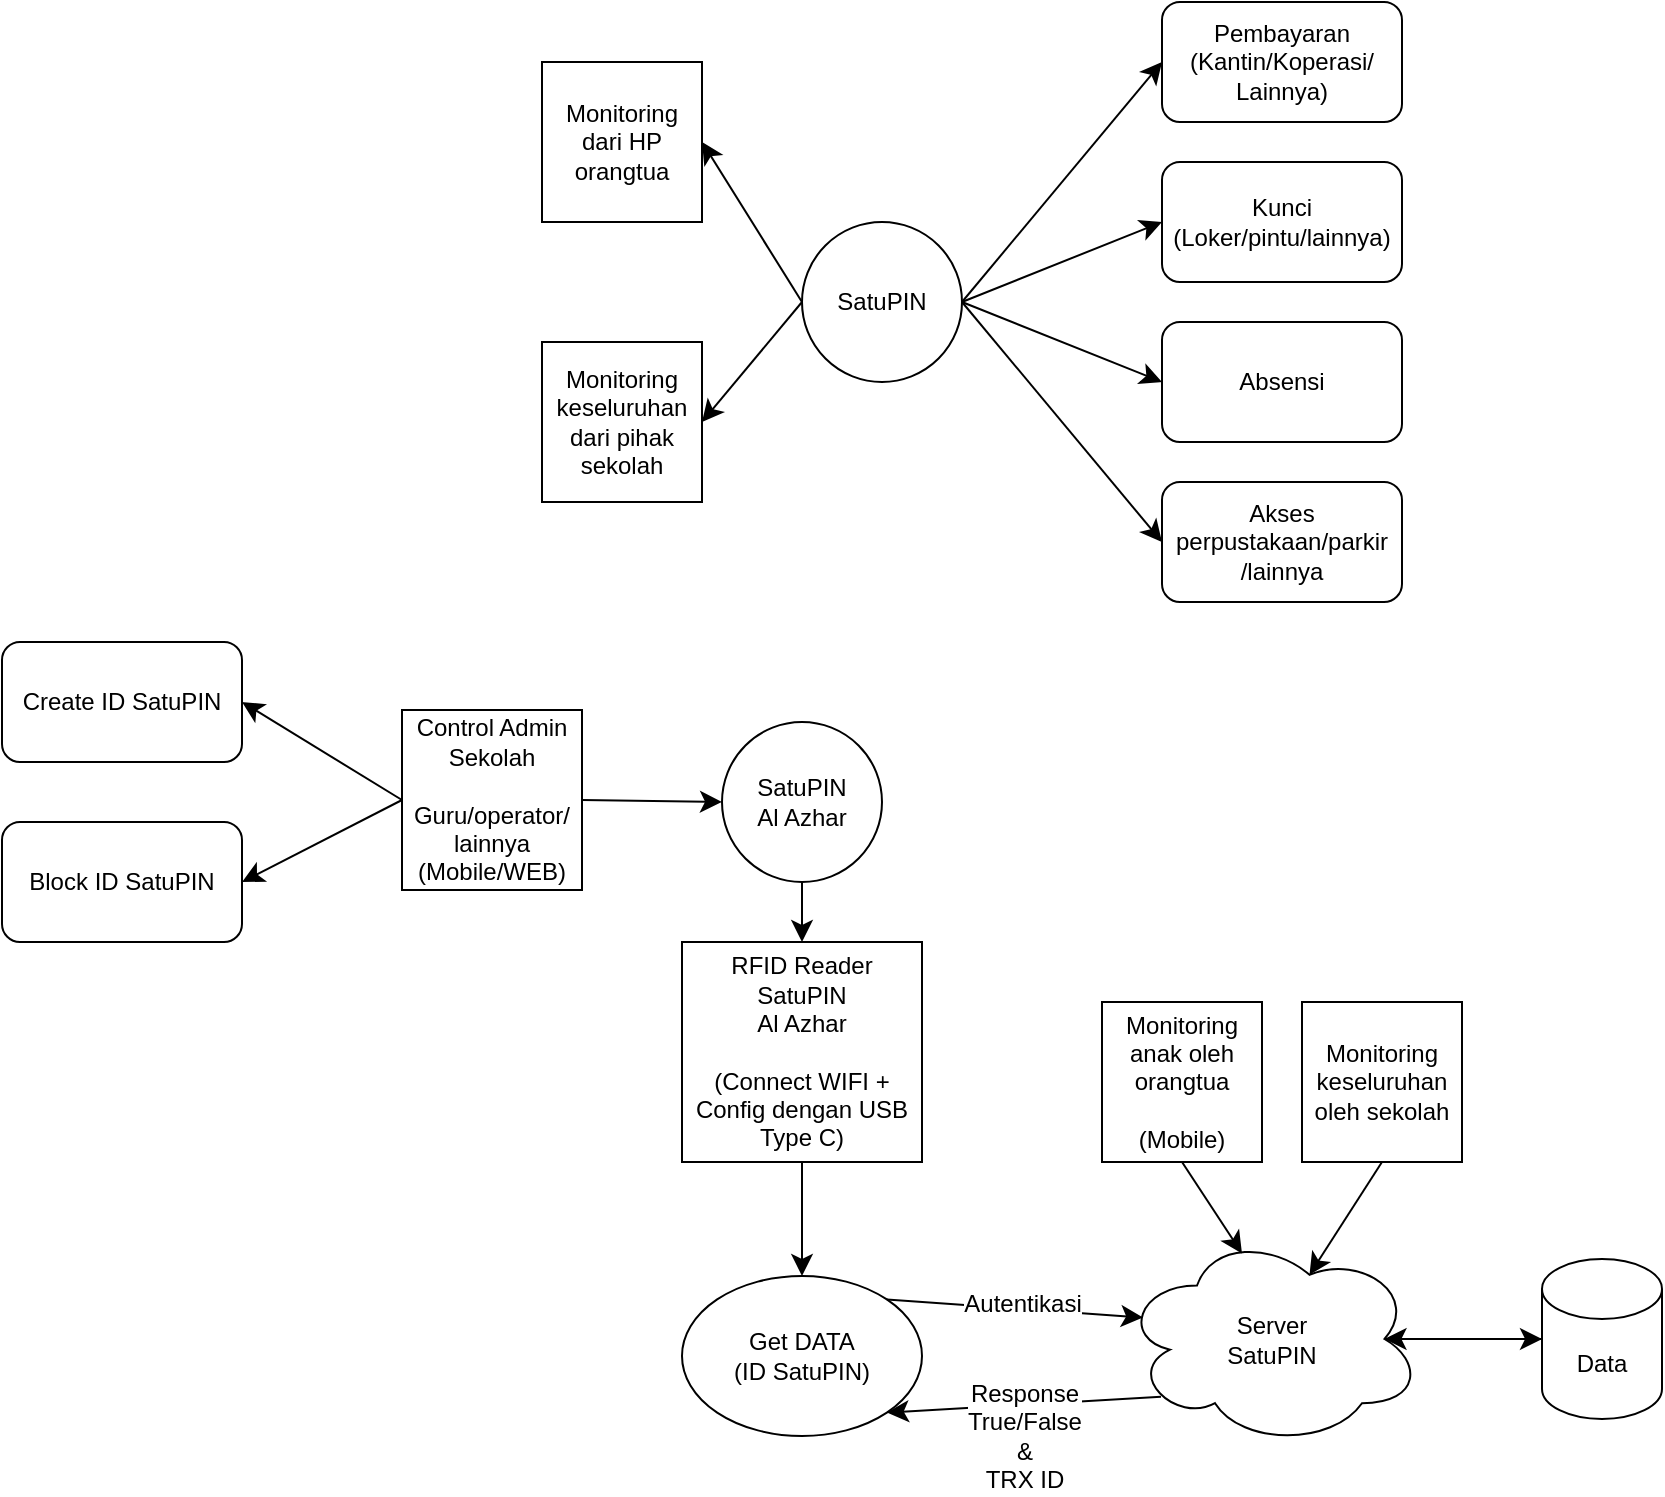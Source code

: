 <mxfile version="28.0.7" pages="2">
  <diagram name="SatuPIN" id="oTlvWvScuRhFRqyBNd7A">
    <mxGraphModel dx="1803" dy="662" grid="1" gridSize="10" guides="1" tooltips="1" connect="1" arrows="1" fold="1" page="1" pageScale="1" pageWidth="827" pageHeight="1169" math="0" shadow="0">
      <root>
        <mxCell id="0" />
        <mxCell id="1" parent="0" />
        <mxCell id="Gu200sleKO9E7fBtOPGz-29" style="edgeStyle=none;curved=1;rounded=0;orthogonalLoop=1;jettySize=auto;html=1;exitX=1;exitY=0.5;exitDx=0;exitDy=0;entryX=0;entryY=0.5;entryDx=0;entryDy=0;fontSize=12;startSize=8;endSize=8;" parent="1" source="Gu200sleKO9E7fBtOPGz-1" target="Gu200sleKO9E7fBtOPGz-2" edge="1">
          <mxGeometry relative="1" as="geometry" />
        </mxCell>
        <mxCell id="Gu200sleKO9E7fBtOPGz-30" style="edgeStyle=none;curved=1;rounded=0;orthogonalLoop=1;jettySize=auto;html=1;exitX=1;exitY=0.5;exitDx=0;exitDy=0;entryX=0;entryY=0.5;entryDx=0;entryDy=0;fontSize=12;startSize=8;endSize=8;" parent="1" source="Gu200sleKO9E7fBtOPGz-1" target="Gu200sleKO9E7fBtOPGz-3" edge="1">
          <mxGeometry relative="1" as="geometry" />
        </mxCell>
        <mxCell id="Gu200sleKO9E7fBtOPGz-31" style="edgeStyle=none;curved=1;rounded=0;orthogonalLoop=1;jettySize=auto;html=1;exitX=1;exitY=0.5;exitDx=0;exitDy=0;entryX=0;entryY=0.5;entryDx=0;entryDy=0;fontSize=12;startSize=8;endSize=8;" parent="1" source="Gu200sleKO9E7fBtOPGz-1" target="Gu200sleKO9E7fBtOPGz-5" edge="1">
          <mxGeometry relative="1" as="geometry" />
        </mxCell>
        <mxCell id="Gu200sleKO9E7fBtOPGz-32" style="edgeStyle=none;curved=1;rounded=0;orthogonalLoop=1;jettySize=auto;html=1;exitX=1;exitY=0.5;exitDx=0;exitDy=0;entryX=0;entryY=0.5;entryDx=0;entryDy=0;fontSize=12;startSize=8;endSize=8;" parent="1" source="Gu200sleKO9E7fBtOPGz-1" target="Gu200sleKO9E7fBtOPGz-6" edge="1">
          <mxGeometry relative="1" as="geometry" />
        </mxCell>
        <mxCell id="Gu200sleKO9E7fBtOPGz-39" style="edgeStyle=none;curved=1;rounded=0;orthogonalLoop=1;jettySize=auto;html=1;exitX=0;exitY=0.5;exitDx=0;exitDy=0;entryX=1;entryY=0.5;entryDx=0;entryDy=0;fontSize=12;startSize=8;endSize=8;" parent="1" source="Gu200sleKO9E7fBtOPGz-1" target="Gu200sleKO9E7fBtOPGz-38" edge="1">
          <mxGeometry relative="1" as="geometry" />
        </mxCell>
        <mxCell id="Gu200sleKO9E7fBtOPGz-42" style="edgeStyle=none;curved=1;rounded=0;orthogonalLoop=1;jettySize=auto;html=1;exitX=0;exitY=0.5;exitDx=0;exitDy=0;entryX=1;entryY=0.5;entryDx=0;entryDy=0;fontSize=12;startSize=8;endSize=8;" parent="1" source="Gu200sleKO9E7fBtOPGz-1" target="Gu200sleKO9E7fBtOPGz-41" edge="1">
          <mxGeometry relative="1" as="geometry" />
        </mxCell>
        <mxCell id="Gu200sleKO9E7fBtOPGz-1" value="SatuPIN" style="ellipse;whiteSpace=wrap;html=1;aspect=fixed;" parent="1" vertex="1">
          <mxGeometry x="290" y="380" width="80" height="80" as="geometry" />
        </mxCell>
        <mxCell id="Gu200sleKO9E7fBtOPGz-2" value="Pembayaran&lt;div&gt;(Kantin/Koperasi/&lt;/div&gt;&lt;div&gt;Lainnya)&lt;/div&gt;" style="rounded=1;whiteSpace=wrap;html=1;" parent="1" vertex="1">
          <mxGeometry x="470" y="270" width="120" height="60" as="geometry" />
        </mxCell>
        <mxCell id="Gu200sleKO9E7fBtOPGz-3" value="Kunci (Loker/pintu/lainnya)" style="rounded=1;whiteSpace=wrap;html=1;" parent="1" vertex="1">
          <mxGeometry x="470" y="350" width="120" height="60" as="geometry" />
        </mxCell>
        <mxCell id="Gu200sleKO9E7fBtOPGz-5" value="Absensi" style="rounded=1;whiteSpace=wrap;html=1;" parent="1" vertex="1">
          <mxGeometry x="470" y="430" width="120" height="60" as="geometry" />
        </mxCell>
        <mxCell id="Gu200sleKO9E7fBtOPGz-6" value="Akses perpustakaan/parkir&lt;div&gt;/lainnya&lt;/div&gt;" style="rounded=1;whiteSpace=wrap;html=1;" parent="1" vertex="1">
          <mxGeometry x="470" y="510" width="120" height="60" as="geometry" />
        </mxCell>
        <mxCell id="Gu200sleKO9E7fBtOPGz-49" style="edgeStyle=none;curved=1;rounded=0;orthogonalLoop=1;jettySize=auto;html=1;exitX=0.5;exitY=1;exitDx=0;exitDy=0;entryX=0.5;entryY=0;entryDx=0;entryDy=0;fontSize=12;startSize=8;endSize=8;" parent="1" source="Gu200sleKO9E7fBtOPGz-36" target="Gu200sleKO9E7fBtOPGz-43" edge="1">
          <mxGeometry relative="1" as="geometry" />
        </mxCell>
        <mxCell id="Gu200sleKO9E7fBtOPGz-36" value="RFID Reader SatuPIN&lt;div&gt;Al Azhar&lt;br&gt;&lt;div&gt;&lt;br&gt;&lt;/div&gt;&lt;div&gt;(Connect WIFI + Config dengan USB Type C)&lt;br&gt;&lt;/div&gt;&lt;/div&gt;" style="rounded=0;whiteSpace=wrap;html=1;" parent="1" vertex="1">
          <mxGeometry x="230" y="740" width="120" height="110" as="geometry" />
        </mxCell>
        <mxCell id="Gu200sleKO9E7fBtOPGz-38" value="Monitoring dari HP orangtua" style="whiteSpace=wrap;html=1;aspect=fixed;" parent="1" vertex="1">
          <mxGeometry x="160" y="300" width="80" height="80" as="geometry" />
        </mxCell>
        <mxCell id="Gu200sleKO9E7fBtOPGz-41" value="Monitoring keseluruhan dari pihak sekolah" style="whiteSpace=wrap;html=1;aspect=fixed;" parent="1" vertex="1">
          <mxGeometry x="160" y="440" width="80" height="80" as="geometry" />
        </mxCell>
        <mxCell id="Gu200sleKO9E7fBtOPGz-43" value="Get DATA&lt;div&gt;(ID SatuPIN)&lt;/div&gt;" style="ellipse;whiteSpace=wrap;html=1;" parent="1" vertex="1">
          <mxGeometry x="230" y="907" width="120" height="80" as="geometry" />
        </mxCell>
        <mxCell id="Gu200sleKO9E7fBtOPGz-57" style="edgeStyle=none;curved=1;rounded=0;orthogonalLoop=1;jettySize=auto;html=1;exitX=0.875;exitY=0.5;exitDx=0;exitDy=0;exitPerimeter=0;fontSize=12;startSize=8;endSize=8;entryX=0;entryY=0.5;entryDx=0;entryDy=0;entryPerimeter=0;" parent="1" source="Gu200sleKO9E7fBtOPGz-46" target="Gu200sleKO9E7fBtOPGz-55" edge="1">
          <mxGeometry relative="1" as="geometry">
            <mxPoint x="640" y="939" as="targetPoint" />
          </mxGeometry>
        </mxCell>
        <mxCell id="Gu200sleKO9E7fBtOPGz-46" value="Server&lt;div&gt;SatuPIN&lt;/div&gt;" style="ellipse;shape=cloud;whiteSpace=wrap;html=1;" parent="1" vertex="1">
          <mxGeometry x="450" y="885" width="150" height="107" as="geometry" />
        </mxCell>
        <mxCell id="Gu200sleKO9E7fBtOPGz-48" style="edgeStyle=none;curved=1;rounded=0;orthogonalLoop=1;jettySize=auto;html=1;exitX=1;exitY=0;exitDx=0;exitDy=0;entryX=0.07;entryY=0.4;entryDx=0;entryDy=0;entryPerimeter=0;fontSize=12;startSize=8;endSize=8;" parent="1" source="Gu200sleKO9E7fBtOPGz-43" target="Gu200sleKO9E7fBtOPGz-46" edge="1">
          <mxGeometry relative="1" as="geometry" />
        </mxCell>
        <mxCell id="Gu200sleKO9E7fBtOPGz-53" value="Autentikasi" style="edgeLabel;html=1;align=center;verticalAlign=middle;resizable=0;points=[];fontSize=12;" parent="Gu200sleKO9E7fBtOPGz-48" vertex="1" connectable="0">
          <mxGeometry x="-0.251" y="1" relative="1" as="geometry">
            <mxPoint x="19" as="offset" />
          </mxGeometry>
        </mxCell>
        <mxCell id="Gu200sleKO9E7fBtOPGz-51" style="edgeStyle=none;curved=1;rounded=0;orthogonalLoop=1;jettySize=auto;html=1;exitX=0.5;exitY=1;exitDx=0;exitDy=0;entryX=0.5;entryY=0;entryDx=0;entryDy=0;fontSize=12;startSize=8;endSize=8;" parent="1" source="Gu200sleKO9E7fBtOPGz-50" target="Gu200sleKO9E7fBtOPGz-36" edge="1">
          <mxGeometry relative="1" as="geometry" />
        </mxCell>
        <mxCell id="Gu200sleKO9E7fBtOPGz-50" value="SatuPIN&lt;div&gt;Al Azhar&lt;/div&gt;" style="ellipse;whiteSpace=wrap;html=1;aspect=fixed;" parent="1" vertex="1">
          <mxGeometry x="250" y="630" width="80" height="80" as="geometry" />
        </mxCell>
        <mxCell id="Gu200sleKO9E7fBtOPGz-52" style="edgeStyle=none;curved=1;rounded=0;orthogonalLoop=1;jettySize=auto;html=1;exitX=0.13;exitY=0.77;exitDx=0;exitDy=0;exitPerimeter=0;entryX=1;entryY=1;entryDx=0;entryDy=0;fontSize=12;startSize=8;endSize=8;" parent="1" source="Gu200sleKO9E7fBtOPGz-46" target="Gu200sleKO9E7fBtOPGz-43" edge="1">
          <mxGeometry relative="1" as="geometry" />
        </mxCell>
        <mxCell id="Gu200sleKO9E7fBtOPGz-54" value="Response&lt;div&gt;True/False&lt;/div&gt;&lt;div&gt;&amp;amp;&lt;/div&gt;&lt;div&gt;TRX ID&lt;/div&gt;" style="edgeLabel;html=1;align=center;verticalAlign=middle;resizable=0;points=[];fontSize=12;" parent="Gu200sleKO9E7fBtOPGz-52" vertex="1" connectable="0">
          <mxGeometry x="0.108" y="-3" relative="1" as="geometry">
            <mxPoint x="7" y="18" as="offset" />
          </mxGeometry>
        </mxCell>
        <mxCell id="Gu200sleKO9E7fBtOPGz-55" value="Data" style="shape=cylinder3;whiteSpace=wrap;html=1;boundedLbl=1;backgroundOutline=1;size=15;" parent="1" vertex="1">
          <mxGeometry x="660" y="898.5" width="60" height="80" as="geometry" />
        </mxCell>
        <mxCell id="Gu200sleKO9E7fBtOPGz-56" style="edgeStyle=none;curved=1;rounded=0;orthogonalLoop=1;jettySize=auto;html=1;exitX=0;exitY=0.5;exitDx=0;exitDy=0;exitPerimeter=0;entryX=0.875;entryY=0.5;entryDx=0;entryDy=0;entryPerimeter=0;fontSize=12;startSize=8;endSize=8;" parent="1" source="Gu200sleKO9E7fBtOPGz-55" target="Gu200sleKO9E7fBtOPGz-46" edge="1">
          <mxGeometry relative="1" as="geometry" />
        </mxCell>
        <mxCell id="Gu200sleKO9E7fBtOPGz-58" value="Monitoring anak oleh orangtua&lt;div&gt;&lt;br&gt;&lt;/div&gt;&lt;div&gt;(Mobile)&lt;/div&gt;" style="whiteSpace=wrap;html=1;aspect=fixed;" parent="1" vertex="1">
          <mxGeometry x="440" y="770" width="80" height="80" as="geometry" />
        </mxCell>
        <mxCell id="Gu200sleKO9E7fBtOPGz-59" value="Monitoring keseluruhan oleh sekolah" style="whiteSpace=wrap;html=1;aspect=fixed;" parent="1" vertex="1">
          <mxGeometry x="540" y="770" width="80" height="80" as="geometry" />
        </mxCell>
        <mxCell id="Gu200sleKO9E7fBtOPGz-60" style="edgeStyle=none;curved=1;rounded=0;orthogonalLoop=1;jettySize=auto;html=1;exitX=0.5;exitY=1;exitDx=0;exitDy=0;entryX=0.4;entryY=0.1;entryDx=0;entryDy=0;entryPerimeter=0;fontSize=12;startSize=8;endSize=8;" parent="1" source="Gu200sleKO9E7fBtOPGz-58" target="Gu200sleKO9E7fBtOPGz-46" edge="1">
          <mxGeometry relative="1" as="geometry" />
        </mxCell>
        <mxCell id="Gu200sleKO9E7fBtOPGz-61" style="edgeStyle=none;curved=1;rounded=0;orthogonalLoop=1;jettySize=auto;html=1;exitX=0.5;exitY=1;exitDx=0;exitDy=0;entryX=0.625;entryY=0.2;entryDx=0;entryDy=0;entryPerimeter=0;fontSize=12;startSize=8;endSize=8;" parent="1" source="Gu200sleKO9E7fBtOPGz-59" target="Gu200sleKO9E7fBtOPGz-46" edge="1">
          <mxGeometry relative="1" as="geometry" />
        </mxCell>
        <mxCell id="YM5ERrcitaHyHC-HtDY9-2" style="edgeStyle=none;curved=1;rounded=0;orthogonalLoop=1;jettySize=auto;html=1;exitX=1;exitY=0.5;exitDx=0;exitDy=0;fontSize=12;startSize=8;endSize=8;entryX=0;entryY=0.5;entryDx=0;entryDy=0;" edge="1" parent="1" source="YM5ERrcitaHyHC-HtDY9-1" target="Gu200sleKO9E7fBtOPGz-50">
          <mxGeometry relative="1" as="geometry">
            <mxPoint x="200" y="669.692" as="targetPoint" />
          </mxGeometry>
        </mxCell>
        <mxCell id="YM5ERrcitaHyHC-HtDY9-5" style="edgeStyle=none;curved=1;rounded=0;orthogonalLoop=1;jettySize=auto;html=1;exitX=0;exitY=0.5;exitDx=0;exitDy=0;entryX=1;entryY=0.5;entryDx=0;entryDy=0;fontSize=12;startSize=8;endSize=8;" edge="1" parent="1" source="YM5ERrcitaHyHC-HtDY9-1" target="YM5ERrcitaHyHC-HtDY9-3">
          <mxGeometry relative="1" as="geometry" />
        </mxCell>
        <mxCell id="YM5ERrcitaHyHC-HtDY9-7" style="edgeStyle=none;curved=1;rounded=0;orthogonalLoop=1;jettySize=auto;html=1;exitX=0;exitY=0.5;exitDx=0;exitDy=0;entryX=1;entryY=0.5;entryDx=0;entryDy=0;fontSize=12;startSize=8;endSize=8;" edge="1" parent="1" source="YM5ERrcitaHyHC-HtDY9-1" target="YM5ERrcitaHyHC-HtDY9-6">
          <mxGeometry relative="1" as="geometry" />
        </mxCell>
        <mxCell id="YM5ERrcitaHyHC-HtDY9-1" value="Control Admin Sekolah&lt;div&gt;&lt;br&gt;&lt;/div&gt;&lt;div&gt;&lt;div&gt;Guru/operator/&lt;/div&gt;&lt;div&gt;lainnya&lt;/div&gt;&lt;div&gt;(Mobile/WEB)&lt;/div&gt;&lt;/div&gt;" style="whiteSpace=wrap;html=1;aspect=fixed;" vertex="1" parent="1">
          <mxGeometry x="90" y="624" width="90" height="90" as="geometry" />
        </mxCell>
        <mxCell id="YM5ERrcitaHyHC-HtDY9-3" value="Create ID SatuPIN" style="rounded=1;whiteSpace=wrap;html=1;" vertex="1" parent="1">
          <mxGeometry x="-110" y="590" width="120" height="60" as="geometry" />
        </mxCell>
        <mxCell id="YM5ERrcitaHyHC-HtDY9-6" value="Block ID SatuPIN" style="rounded=1;whiteSpace=wrap;html=1;" vertex="1" parent="1">
          <mxGeometry x="-110" y="680" width="120" height="60" as="geometry" />
        </mxCell>
      </root>
    </mxGraphModel>
  </diagram>
  <diagram id="VQ2lUBHVfmYc0U71df4L" name="Halaman-2">
    <mxGraphModel dx="639" dy="596" grid="0" gridSize="10" guides="1" tooltips="1" connect="1" arrows="1" fold="1" page="0" pageScale="1" pageWidth="827" pageHeight="1169" math="0" shadow="0">
      <root>
        <mxCell id="0" />
        <mxCell id="1" parent="0" />
      </root>
    </mxGraphModel>
  </diagram>
</mxfile>
